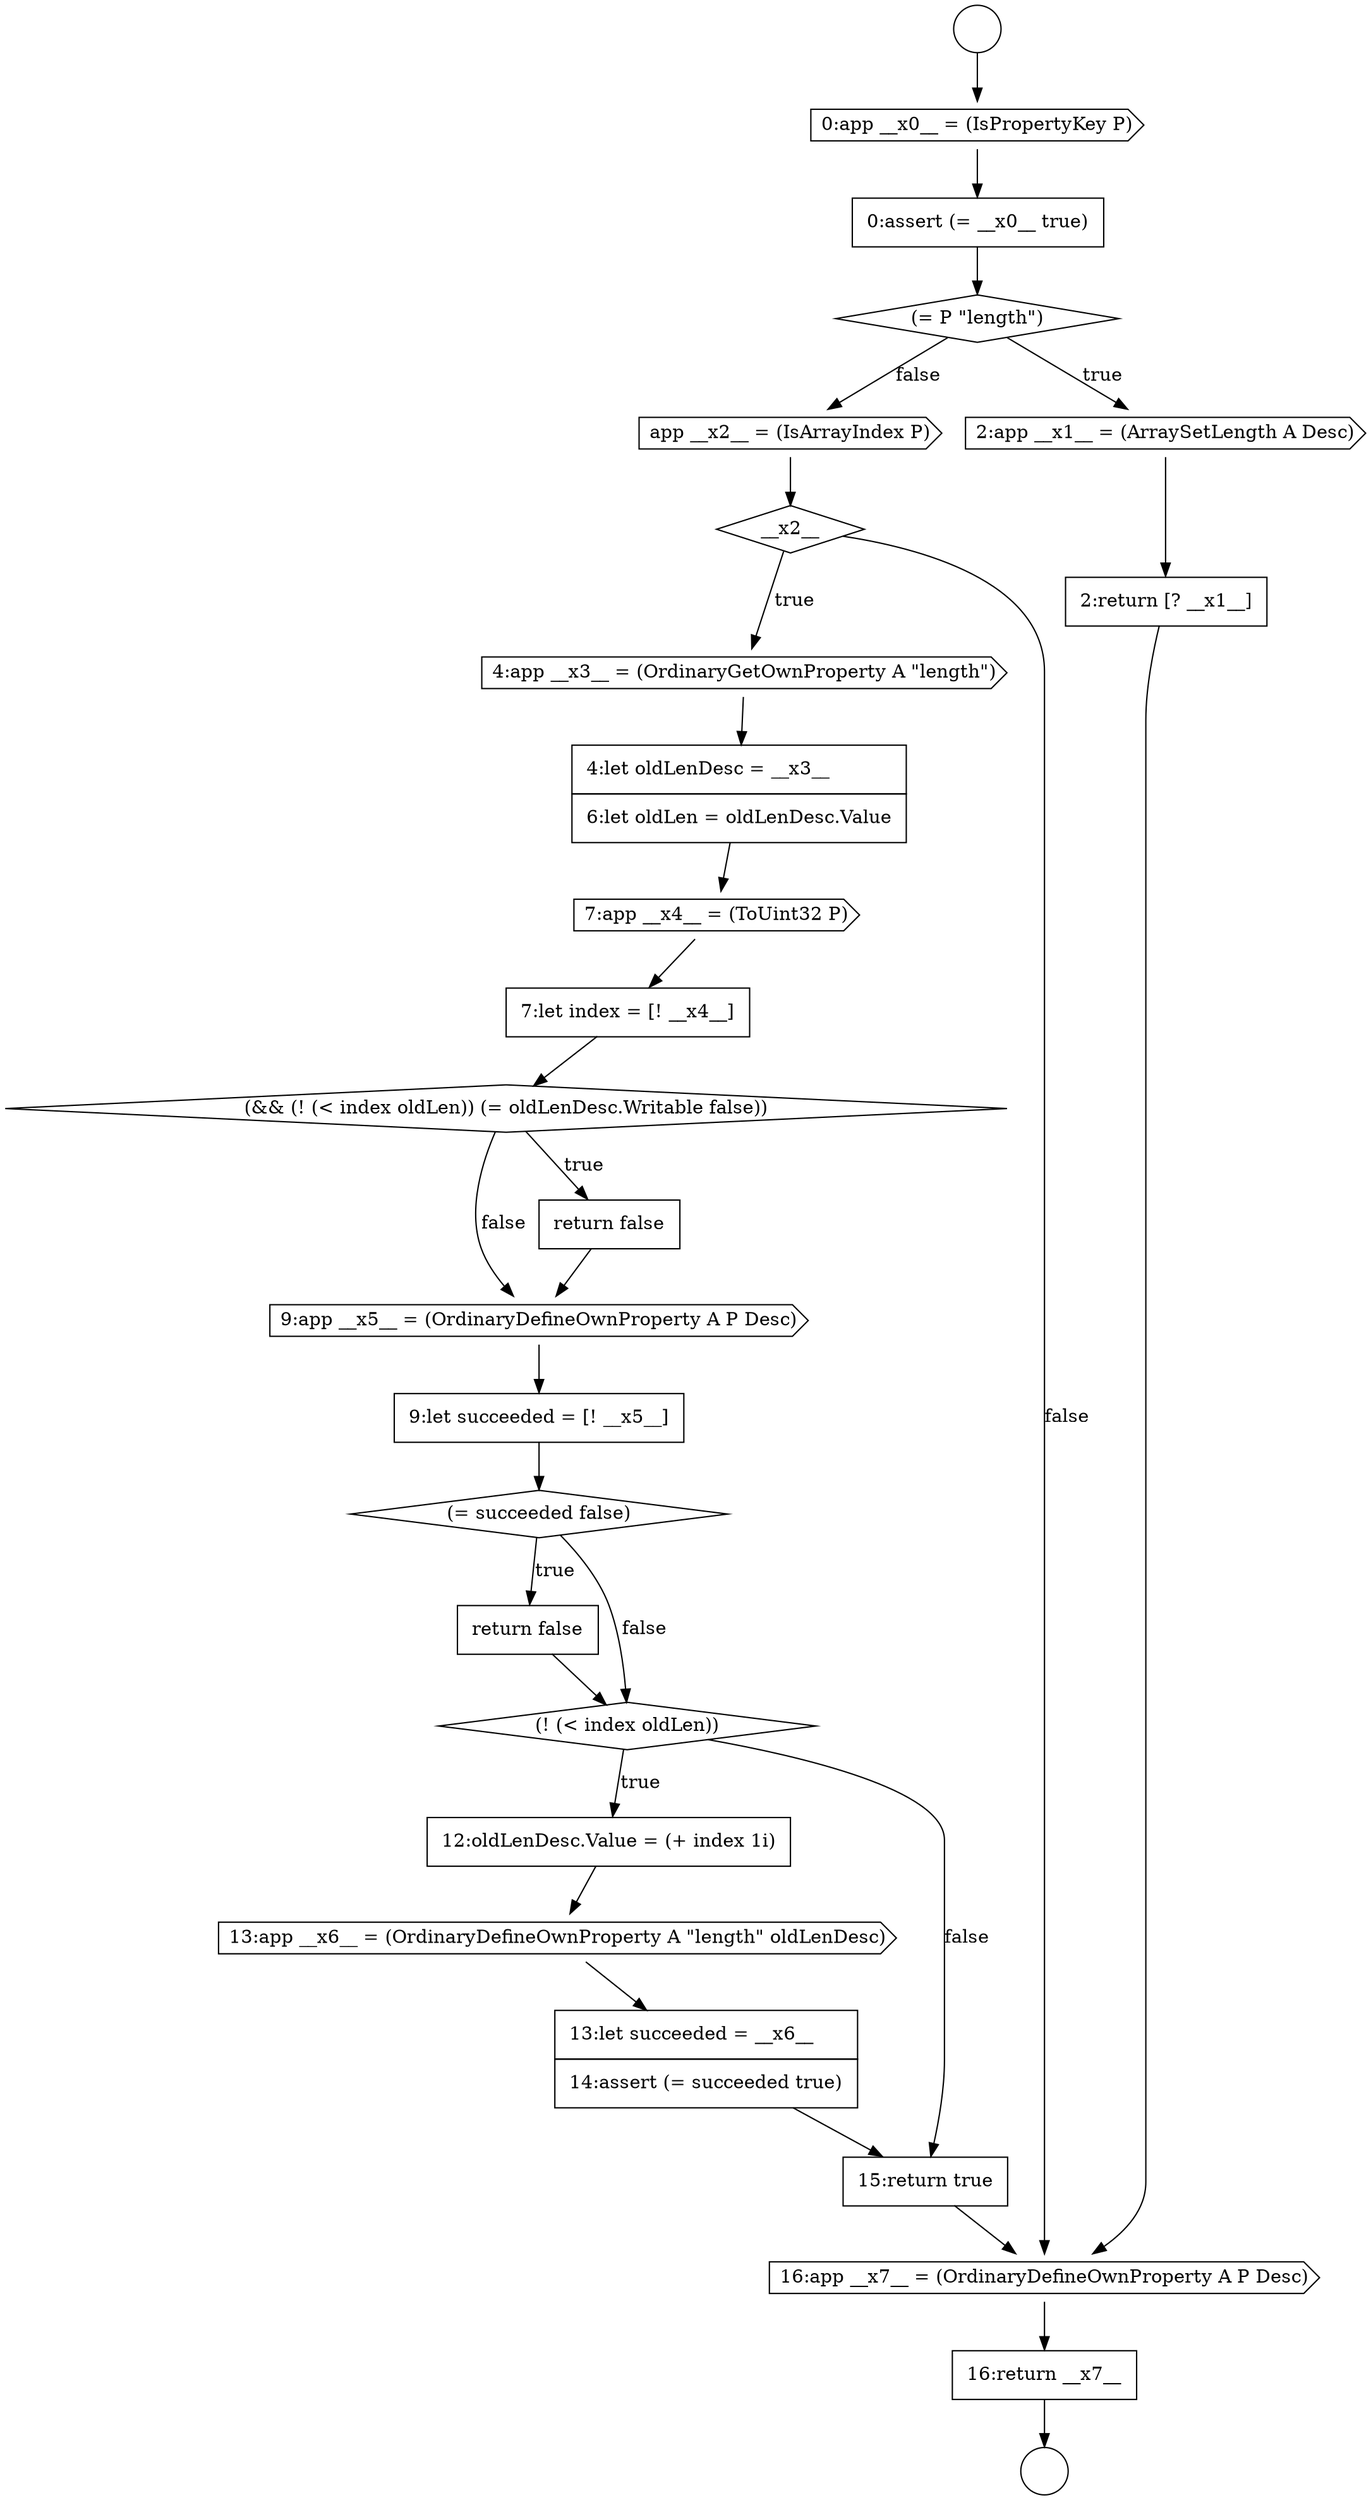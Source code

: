 digraph {
  node2103 [shape=none, margin=0, label=<<font color="black">
    <table border="0" cellborder="1" cellspacing="0" cellpadding="10">
      <tr><td align="left">return false</td></tr>
    </table>
  </font>> color="black" fillcolor="white" style=filled]
  node2093 [shape=diamond, label=<<font color="black">__x2__</font>> color="black" fillcolor="white" style=filled]
  node2100 [shape=cds, label=<<font color="black">9:app __x5__ = (OrdinaryDefineOwnProperty A P Desc)</font>> color="black" fillcolor="white" style=filled]
  node2089 [shape=diamond, label=<<font color="black">(= P &quot;length&quot;)</font>> color="black" fillcolor="white" style=filled]
  node2097 [shape=none, margin=0, label=<<font color="black">
    <table border="0" cellborder="1" cellspacing="0" cellpadding="10">
      <tr><td align="left">7:let index = [! __x4__]</td></tr>
    </table>
  </font>> color="black" fillcolor="white" style=filled]
  node2092 [shape=cds, label=<<font color="black">app __x2__ = (IsArrayIndex P)</font>> color="black" fillcolor="white" style=filled]
  node2098 [shape=diamond, label=<<font color="black">(&amp;&amp; (! (&lt; index oldLen)) (= oldLenDesc.Writable false))</font>> color="black" fillcolor="white" style=filled]
  node2095 [shape=none, margin=0, label=<<font color="black">
    <table border="0" cellborder="1" cellspacing="0" cellpadding="10">
      <tr><td align="left">4:let oldLenDesc = __x3__</td></tr>
      <tr><td align="left">6:let oldLen = oldLenDesc.Value</td></tr>
    </table>
  </font>> color="black" fillcolor="white" style=filled]
  node2102 [shape=diamond, label=<<font color="black">(= succeeded false)</font>> color="black" fillcolor="white" style=filled]
  node2091 [shape=none, margin=0, label=<<font color="black">
    <table border="0" cellborder="1" cellspacing="0" cellpadding="10">
      <tr><td align="left">2:return [? __x1__]</td></tr>
    </table>
  </font>> color="black" fillcolor="white" style=filled]
  node2094 [shape=cds, label=<<font color="black">4:app __x3__ = (OrdinaryGetOwnProperty A &quot;length&quot;)</font>> color="black" fillcolor="white" style=filled]
  node2109 [shape=cds, label=<<font color="black">16:app __x7__ = (OrdinaryDefineOwnProperty A P Desc)</font>> color="black" fillcolor="white" style=filled]
  node2104 [shape=diamond, label=<<font color="black">(! (&lt; index oldLen))</font>> color="black" fillcolor="white" style=filled]
  node2099 [shape=none, margin=0, label=<<font color="black">
    <table border="0" cellborder="1" cellspacing="0" cellpadding="10">
      <tr><td align="left">return false</td></tr>
    </table>
  </font>> color="black" fillcolor="white" style=filled]
  node2105 [shape=none, margin=0, label=<<font color="black">
    <table border="0" cellborder="1" cellspacing="0" cellpadding="10">
      <tr><td align="left">12:oldLenDesc.Value = (+ index 1i)</td></tr>
    </table>
  </font>> color="black" fillcolor="white" style=filled]
  node2090 [shape=cds, label=<<font color="black">2:app __x1__ = (ArraySetLength A Desc)</font>> color="black" fillcolor="white" style=filled]
  node2108 [shape=none, margin=0, label=<<font color="black">
    <table border="0" cellborder="1" cellspacing="0" cellpadding="10">
      <tr><td align="left">15:return true</td></tr>
    </table>
  </font>> color="black" fillcolor="white" style=filled]
  node2085 [shape=circle label=" " color="black" fillcolor="white" style=filled]
  node2086 [shape=circle label=" " color="black" fillcolor="white" style=filled]
  node2101 [shape=none, margin=0, label=<<font color="black">
    <table border="0" cellborder="1" cellspacing="0" cellpadding="10">
      <tr><td align="left">9:let succeeded = [! __x5__]</td></tr>
    </table>
  </font>> color="black" fillcolor="white" style=filled]
  node2096 [shape=cds, label=<<font color="black">7:app __x4__ = (ToUint32 P)</font>> color="black" fillcolor="white" style=filled]
  node2107 [shape=none, margin=0, label=<<font color="black">
    <table border="0" cellborder="1" cellspacing="0" cellpadding="10">
      <tr><td align="left">13:let succeeded = __x6__</td></tr>
      <tr><td align="left">14:assert (= succeeded true)</td></tr>
    </table>
  </font>> color="black" fillcolor="white" style=filled]
  node2088 [shape=none, margin=0, label=<<font color="black">
    <table border="0" cellborder="1" cellspacing="0" cellpadding="10">
      <tr><td align="left">0:assert (= __x0__ true)</td></tr>
    </table>
  </font>> color="black" fillcolor="white" style=filled]
  node2110 [shape=none, margin=0, label=<<font color="black">
    <table border="0" cellborder="1" cellspacing="0" cellpadding="10">
      <tr><td align="left">16:return __x7__</td></tr>
    </table>
  </font>> color="black" fillcolor="white" style=filled]
  node2106 [shape=cds, label=<<font color="black">13:app __x6__ = (OrdinaryDefineOwnProperty A &quot;length&quot; oldLenDesc)</font>> color="black" fillcolor="white" style=filled]
  node2087 [shape=cds, label=<<font color="black">0:app __x0__ = (IsPropertyKey P)</font>> color="black" fillcolor="white" style=filled]
  node2095 -> node2096 [ color="black"]
  node2107 -> node2108 [ color="black"]
  node2104 -> node2105 [label=<<font color="black">true</font>> color="black"]
  node2104 -> node2108 [label=<<font color="black">false</font>> color="black"]
  node2088 -> node2089 [ color="black"]
  node2087 -> node2088 [ color="black"]
  node2091 -> node2109 [ color="black"]
  node2102 -> node2103 [label=<<font color="black">true</font>> color="black"]
  node2102 -> node2104 [label=<<font color="black">false</font>> color="black"]
  node2094 -> node2095 [ color="black"]
  node2103 -> node2104 [ color="black"]
  node2100 -> node2101 [ color="black"]
  node2108 -> node2109 [ color="black"]
  node2106 -> node2107 [ color="black"]
  node2098 -> node2099 [label=<<font color="black">true</font>> color="black"]
  node2098 -> node2100 [label=<<font color="black">false</font>> color="black"]
  node2085 -> node2087 [ color="black"]
  node2090 -> node2091 [ color="black"]
  node2092 -> node2093 [ color="black"]
  node2097 -> node2098 [ color="black"]
  node2093 -> node2094 [label=<<font color="black">true</font>> color="black"]
  node2093 -> node2109 [label=<<font color="black">false</font>> color="black"]
  node2109 -> node2110 [ color="black"]
  node2110 -> node2086 [ color="black"]
  node2105 -> node2106 [ color="black"]
  node2101 -> node2102 [ color="black"]
  node2099 -> node2100 [ color="black"]
  node2089 -> node2090 [label=<<font color="black">true</font>> color="black"]
  node2089 -> node2092 [label=<<font color="black">false</font>> color="black"]
  node2096 -> node2097 [ color="black"]
}
